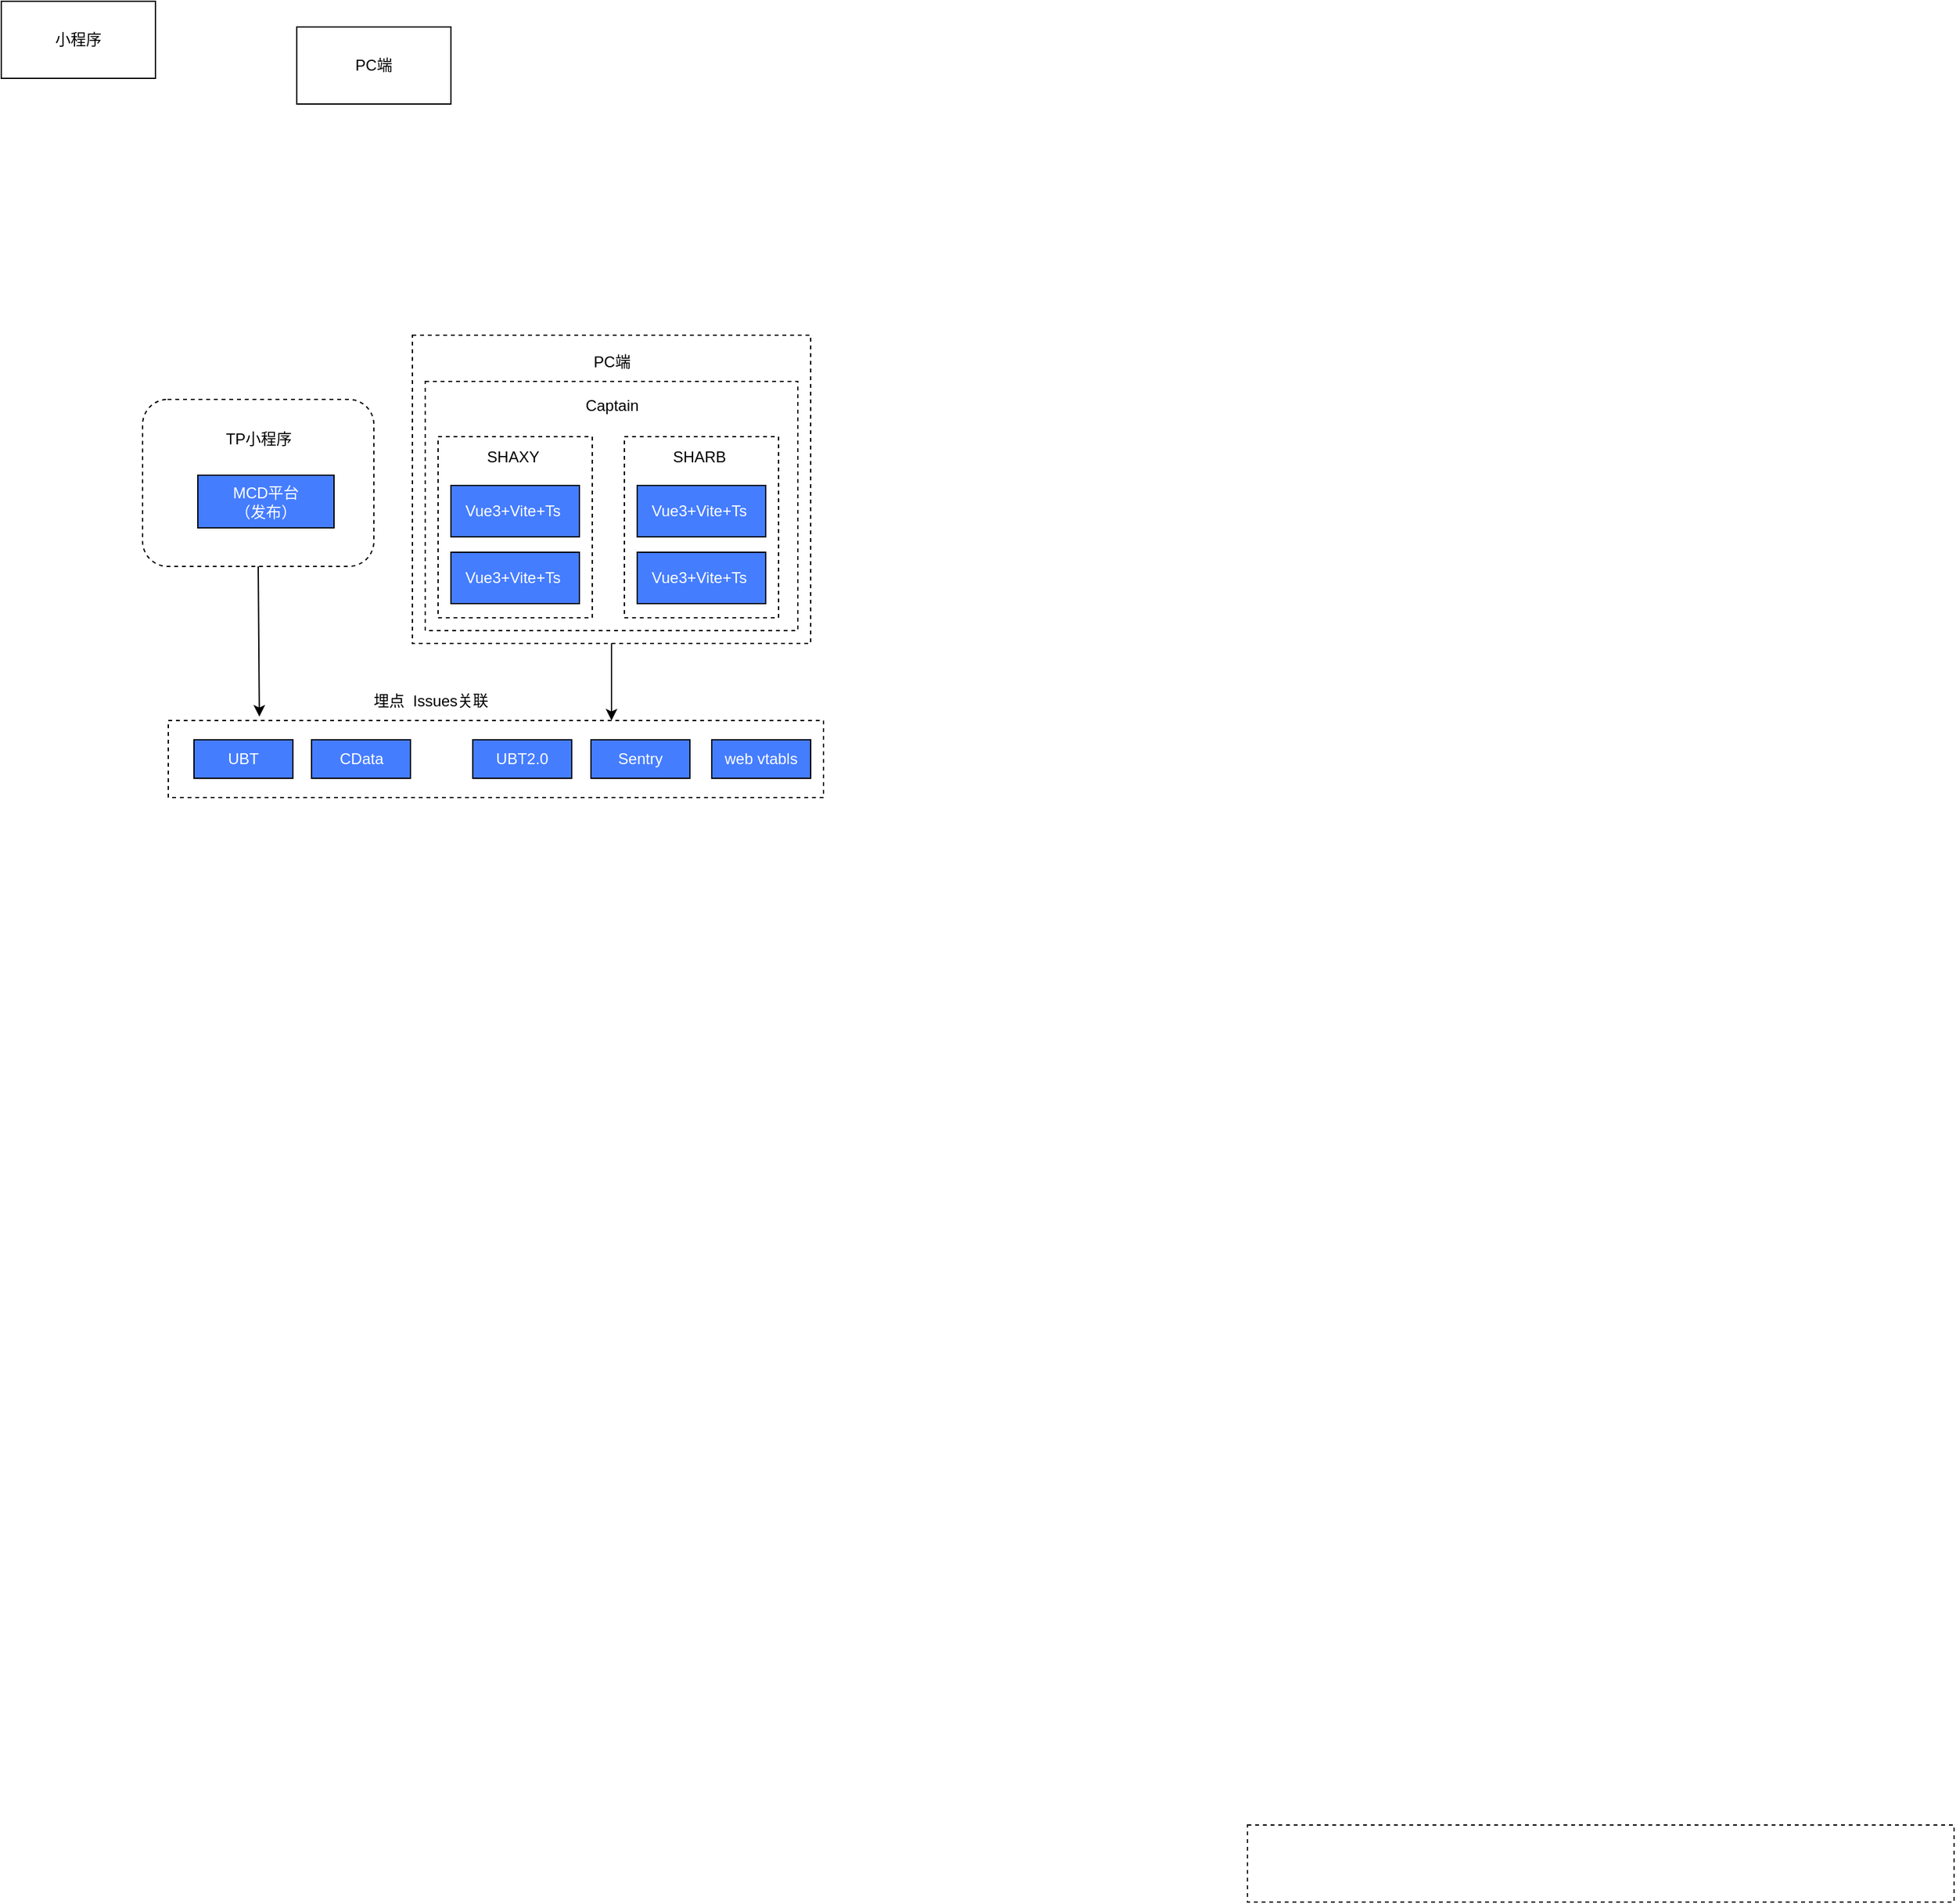 <mxfile version="21.3.0" type="github">
  <diagram name="第 1 页" id="gq8h_cBBCiNNF4cJcSeH">
    <mxGraphModel dx="1434" dy="764" grid="1" gridSize="10" guides="1" tooltips="1" connect="1" arrows="1" fold="1" page="1" pageScale="1" pageWidth="827" pageHeight="1169" math="0" shadow="0">
      <root>
        <mxCell id="0" />
        <mxCell id="1" parent="0" />
        <mxCell id="z_tKccCH5HloPEAsQqPN-2" value="小程序" style="rounded=0;whiteSpace=wrap;html=1;" vertex="1" parent="1">
          <mxGeometry x="80" y="70" width="120" height="60" as="geometry" />
        </mxCell>
        <mxCell id="z_tKccCH5HloPEAsQqPN-3" value="PC端" style="rounded=0;whiteSpace=wrap;html=1;" vertex="1" parent="1">
          <mxGeometry x="310" y="90" width="120" height="60" as="geometry" />
        </mxCell>
        <mxCell id="z_tKccCH5HloPEAsQqPN-5" value="" style="rounded=1;whiteSpace=wrap;html=1;dashed=1;fillColor=none;" vertex="1" parent="1">
          <mxGeometry x="190" y="380" width="180" height="130" as="geometry" />
        </mxCell>
        <mxCell id="z_tKccCH5HloPEAsQqPN-4" value="&lt;font color=&quot;#ffffff&quot;&gt;MCD平台&lt;br&gt;（发布）&lt;br&gt;&lt;/font&gt;" style="rounded=0;whiteSpace=wrap;html=1;fillColor=#457DFF;" vertex="1" parent="1">
          <mxGeometry x="233" y="439" width="106" height="41" as="geometry" />
        </mxCell>
        <mxCell id="z_tKccCH5HloPEAsQqPN-6" value="TP小程序" style="text;html=1;align=center;verticalAlign=middle;resizable=0;points=[];autosize=1;strokeColor=none;fillColor=none;" vertex="1" parent="1">
          <mxGeometry x="240" y="396" width="80" height="30" as="geometry" />
        </mxCell>
        <mxCell id="z_tKccCH5HloPEAsQqPN-7" value="" style="rounded=0;whiteSpace=wrap;html=1;dashed=1;fillColor=none;" vertex="1" parent="1">
          <mxGeometry x="400" y="330" width="310" height="240" as="geometry" />
        </mxCell>
        <mxCell id="z_tKccCH5HloPEAsQqPN-9" value="PC端" style="text;html=1;align=center;verticalAlign=middle;resizable=0;points=[];autosize=1;strokeColor=none;fillColor=none;" vertex="1" parent="1">
          <mxGeometry x="525" y="336" width="60" height="30" as="geometry" />
        </mxCell>
        <mxCell id="z_tKccCH5HloPEAsQqPN-10" value="" style="rounded=0;whiteSpace=wrap;html=1;fillColor=none;dashed=1;" vertex="1" parent="1">
          <mxGeometry x="410" y="366" width="290" height="194" as="geometry" />
        </mxCell>
        <mxCell id="z_tKccCH5HloPEAsQqPN-11" value="Captain" style="text;html=1;align=center;verticalAlign=middle;resizable=0;points=[];autosize=1;strokeColor=none;fillColor=none;" vertex="1" parent="1">
          <mxGeometry x="520" y="370" width="70" height="30" as="geometry" />
        </mxCell>
        <mxCell id="z_tKccCH5HloPEAsQqPN-12" value="" style="whiteSpace=wrap;html=1;dashed=1;fillColor=none;" vertex="1" parent="1">
          <mxGeometry x="420" y="409" width="120" height="141" as="geometry" />
        </mxCell>
        <mxCell id="z_tKccCH5HloPEAsQqPN-13" value="SHAXY" style="text;html=1;align=center;verticalAlign=middle;resizable=0;points=[];autosize=1;strokeColor=none;fillColor=none;" vertex="1" parent="1">
          <mxGeometry x="443" y="410" width="70" height="30" as="geometry" />
        </mxCell>
        <mxCell id="z_tKccCH5HloPEAsQqPN-15" value="&lt;font color=&quot;#ffffff&quot;&gt;Vue3+Vite+Ts&amp;nbsp;&lt;/font&gt;" style="rounded=0;whiteSpace=wrap;html=1;fillColor=#457DFF;" vertex="1" parent="1">
          <mxGeometry x="430" y="447" width="100" height="40" as="geometry" />
        </mxCell>
        <mxCell id="z_tKccCH5HloPEAsQqPN-16" value="&lt;font color=&quot;#ffffff&quot;&gt;Vue3+Vite+Ts&amp;nbsp;&lt;/font&gt;" style="rounded=0;whiteSpace=wrap;html=1;fillColor=#457DFF;" vertex="1" parent="1">
          <mxGeometry x="430" y="499" width="100" height="40" as="geometry" />
        </mxCell>
        <mxCell id="z_tKccCH5HloPEAsQqPN-17" value="" style="whiteSpace=wrap;html=1;dashed=1;fillColor=none;" vertex="1" parent="1">
          <mxGeometry x="565" y="409" width="120" height="141" as="geometry" />
        </mxCell>
        <mxCell id="z_tKccCH5HloPEAsQqPN-18" value="SHARB" style="text;html=1;align=center;verticalAlign=middle;resizable=0;points=[];autosize=1;strokeColor=none;fillColor=none;" vertex="1" parent="1">
          <mxGeometry x="588" y="410" width="70" height="30" as="geometry" />
        </mxCell>
        <mxCell id="z_tKccCH5HloPEAsQqPN-19" value="&lt;font color=&quot;#ffffff&quot;&gt;Vue3+Vite+Ts&amp;nbsp;&lt;/font&gt;" style="rounded=0;whiteSpace=wrap;html=1;fillColor=#457DFF;" vertex="1" parent="1">
          <mxGeometry x="575" y="447" width="100" height="40" as="geometry" />
        </mxCell>
        <mxCell id="z_tKccCH5HloPEAsQqPN-20" value="&lt;font color=&quot;#ffffff&quot;&gt;Vue3+Vite+Ts&amp;nbsp;&lt;/font&gt;" style="rounded=0;whiteSpace=wrap;html=1;fillColor=#457DFF;" vertex="1" parent="1">
          <mxGeometry x="575" y="499" width="100" height="40" as="geometry" />
        </mxCell>
        <mxCell id="z_tKccCH5HloPEAsQqPN-25" value="" style="rounded=0;whiteSpace=wrap;html=1;dashed=1;" vertex="1" parent="1">
          <mxGeometry x="1050" y="1490" width="550" height="60" as="geometry" />
        </mxCell>
        <mxCell id="z_tKccCH5HloPEAsQqPN-26" value="" style="endArrow=classic;html=1;rounded=0;exitX=0.5;exitY=1;exitDx=0;exitDy=0;entryX=0.139;entryY=-0.05;entryDx=0;entryDy=0;entryPerimeter=0;" edge="1" parent="1" source="z_tKccCH5HloPEAsQqPN-5" target="z_tKccCH5HloPEAsQqPN-27">
          <mxGeometry width="50" height="50" relative="1" as="geometry">
            <mxPoint x="390" y="440" as="sourcePoint" />
            <mxPoint x="250" y="650" as="targetPoint" />
          </mxGeometry>
        </mxCell>
        <mxCell id="z_tKccCH5HloPEAsQqPN-27" value="" style="rounded=0;whiteSpace=wrap;html=1;fillColor=none;dashed=1;" vertex="1" parent="1">
          <mxGeometry x="210" y="630" width="510" height="60" as="geometry" />
        </mxCell>
        <mxCell id="z_tKccCH5HloPEAsQqPN-28" value="" style="endArrow=classic;html=1;rounded=0;exitX=0.5;exitY=1;exitDx=0;exitDy=0;" edge="1" parent="1" source="z_tKccCH5HloPEAsQqPN-7" target="z_tKccCH5HloPEAsQqPN-27">
          <mxGeometry width="50" height="50" relative="1" as="geometry">
            <mxPoint x="250" y="500" as="sourcePoint" />
            <mxPoint x="251" y="630" as="targetPoint" />
            <Array as="points">
              <mxPoint x="555" y="630" />
            </Array>
          </mxGeometry>
        </mxCell>
        <mxCell id="z_tKccCH5HloPEAsQqPN-29" value="埋点&amp;nbsp; Issues关联" style="text;html=1;align=center;verticalAlign=middle;resizable=0;points=[];autosize=1;strokeColor=none;fillColor=none;" vertex="1" parent="1">
          <mxGeometry x="349" y="600" width="130" height="30" as="geometry" />
        </mxCell>
        <mxCell id="z_tKccCH5HloPEAsQqPN-30" value="UBT" style="rounded=0;whiteSpace=wrap;html=1;fillColor=#457DFF;fontColor=#FFFFFF;" vertex="1" parent="1">
          <mxGeometry x="230" y="645" width="77" height="30" as="geometry" />
        </mxCell>
        <mxCell id="z_tKccCH5HloPEAsQqPN-31" value="CData" style="rounded=0;whiteSpace=wrap;html=1;fillColor=#457DFF;fontColor=#FFFFFF;" vertex="1" parent="1">
          <mxGeometry x="321.5" y="645" width="77" height="30" as="geometry" />
        </mxCell>
        <mxCell id="z_tKccCH5HloPEAsQqPN-32" value="UBT2.0" style="rounded=0;whiteSpace=wrap;html=1;fillColor=#457DFF;fontColor=#FFFFFF;" vertex="1" parent="1">
          <mxGeometry x="447" y="645" width="77" height="30" as="geometry" />
        </mxCell>
        <mxCell id="z_tKccCH5HloPEAsQqPN-33" value="Sentry" style="rounded=0;whiteSpace=wrap;html=1;fillColor=#457DFF;fontColor=#FFFFFF;" vertex="1" parent="1">
          <mxGeometry x="539" y="645" width="77" height="30" as="geometry" />
        </mxCell>
        <mxCell id="z_tKccCH5HloPEAsQqPN-34" value="web vtabls" style="rounded=0;whiteSpace=wrap;html=1;fillColor=#457DFF;fontColor=#FFFFFF;" vertex="1" parent="1">
          <mxGeometry x="633" y="645" width="77" height="30" as="geometry" />
        </mxCell>
      </root>
    </mxGraphModel>
  </diagram>
</mxfile>
